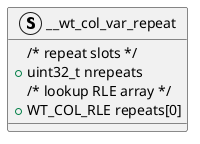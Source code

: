 @startuml WT_COL_VAR_REPEAT

struct "__wt_col_var_repeat" as WT_COL_VAR_REPEAT {
    /* repeat slots */
    + uint32_t nrepeats
    /* lookup RLE array */
    + WT_COL_RLE repeats[0]
}

@enduml